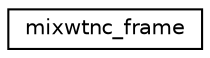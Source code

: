 digraph "Graphical Class Hierarchy"
{
 // INTERACTIVE_SVG=YES
  edge [fontname="Helvetica",fontsize="10",labelfontname="Helvetica",labelfontsize="10"];
  node [fontname="Helvetica",fontsize="10",shape=record];
  rankdir="LR";
  Node0 [label="mixwtnc_frame",height=0.2,width=0.4,color="black", fillcolor="white", style="filled",URL="$structmixwtnc__frame.html"];
}

